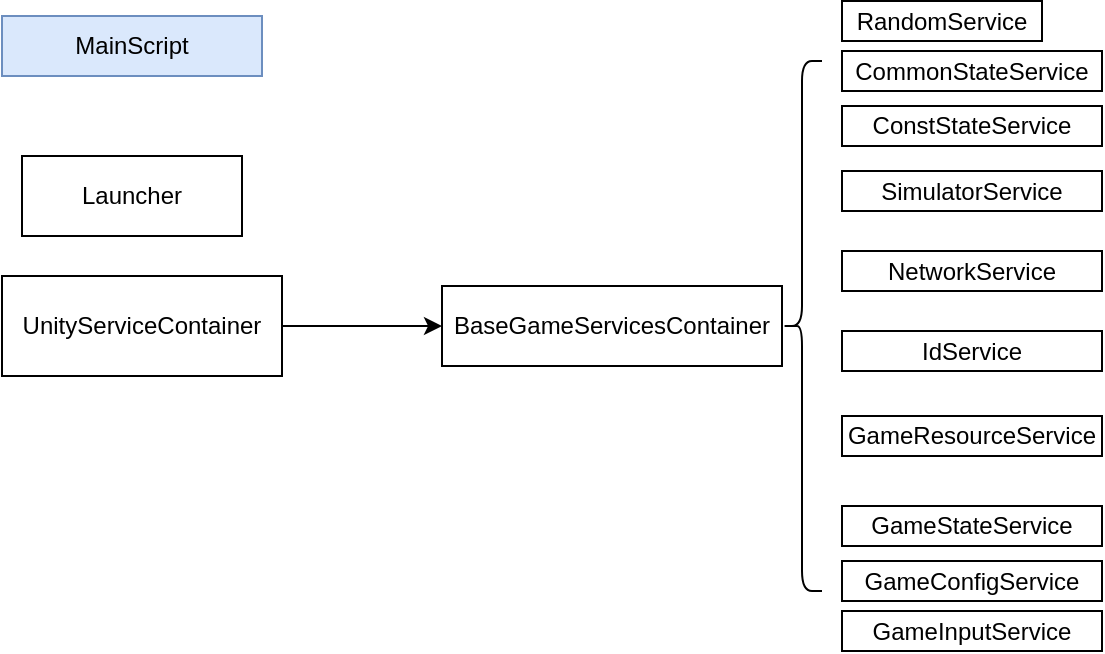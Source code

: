 ﻿<mxfile version="12.2.4"><diagram id="qf78_8U5zh7gsstl7D8Z"><mxGraphModel dx="250" dy="601" grid="1" gridSize="10" guides="1" tooltips="1" connect="1" arrows="1" fold="1" page="1" pageScale="1" pageWidth="850" pageHeight="1100" math="0" shadow="0"><root><mxCell id="0"/><mxCell id="1" parent="0"/><mxCell id="2" value="Launcher" style="rounded=0;whiteSpace=wrap;html=1;" vertex="1" parent="1"><mxGeometry x="40" y="240" width="110" height="40" as="geometry"/></mxCell><mxCell id="3" value="MainScript" style="rounded=0;whiteSpace=wrap;html=1;fillColor=#dae8fc;strokeColor=#6c8ebf;gradientColor=none;" vertex="1" parent="1"><mxGeometry x="30" y="170" width="130" height="30" as="geometry"/></mxCell><mxCell id="6" value="" style="edgeStyle=orthogonalEdgeStyle;rounded=0;orthogonalLoop=1;jettySize=auto;html=1;" edge="1" parent="1" source="4" target="5"><mxGeometry relative="1" as="geometry"/></mxCell><mxCell id="4" value="UnityServiceContainer" style="rounded=0;whiteSpace=wrap;html=1;gradientColor=none;" vertex="1" parent="1"><mxGeometry x="30" y="300" width="140" height="50" as="geometry"/></mxCell><mxCell id="5" value="BaseGameServicesContainer" style="rounded=0;whiteSpace=wrap;html=1;gradientColor=none;" vertex="1" parent="1"><mxGeometry x="250" y="305" width="170" height="40" as="geometry"/></mxCell><mxCell id="9" value="" style="shape=curlyBracket;whiteSpace=wrap;html=1;rounded=1;gradientColor=none;" vertex="1" parent="1"><mxGeometry x="420" y="192.5" width="20" height="265" as="geometry"/></mxCell><mxCell id="11" value="RandomService" style="rounded=0;whiteSpace=wrap;html=1;gradientColor=none;" vertex="1" parent="1"><mxGeometry x="450" y="162.5" width="100" height="20" as="geometry"/></mxCell><mxCell id="12" value="CommonStateService" style="rounded=0;whiteSpace=wrap;html=1;gradientColor=none;" vertex="1" parent="1"><mxGeometry x="450" y="187.5" width="130" height="20" as="geometry"/></mxCell><mxCell id="13" value="ConstStateService" style="rounded=0;whiteSpace=wrap;html=1;gradientColor=none;" vertex="1" parent="1"><mxGeometry x="450" y="215" width="130" height="20" as="geometry"/></mxCell><mxCell id="14" value="SimulatorService" style="rounded=0;whiteSpace=wrap;html=1;gradientColor=none;" vertex="1" parent="1"><mxGeometry x="450" y="247.5" width="130" height="20" as="geometry"/></mxCell><mxCell id="15" value="NetworkService" style="rounded=0;whiteSpace=wrap;html=1;gradientColor=none;" vertex="1" parent="1"><mxGeometry x="450" y="287.5" width="130" height="20" as="geometry"/></mxCell><mxCell id="16" value="IdService" style="rounded=0;whiteSpace=wrap;html=1;gradientColor=none;" vertex="1" parent="1"><mxGeometry x="450" y="327.5" width="130" height="20" as="geometry"/></mxCell><mxCell id="18" value="GameResourceService" style="rounded=0;whiteSpace=wrap;html=1;gradientColor=none;" vertex="1" parent="1"><mxGeometry x="450" y="370" width="130" height="20" as="geometry"/></mxCell><mxCell id="19" value="GameStateService" style="rounded=0;whiteSpace=wrap;html=1;gradientColor=none;" vertex="1" parent="1"><mxGeometry x="450" y="415" width="130" height="20" as="geometry"/></mxCell><mxCell id="20" value="GameConfigService" style="rounded=0;whiteSpace=wrap;html=1;gradientColor=none;" vertex="1" parent="1"><mxGeometry x="450" y="442.5" width="130" height="20" as="geometry"/></mxCell><mxCell id="21" value="GameInputService" style="rounded=0;whiteSpace=wrap;html=1;gradientColor=none;" vertex="1" parent="1"><mxGeometry x="450" y="467.5" width="130" height="20" as="geometry"/></mxCell></root></mxGraphModel></diagram></mxfile>